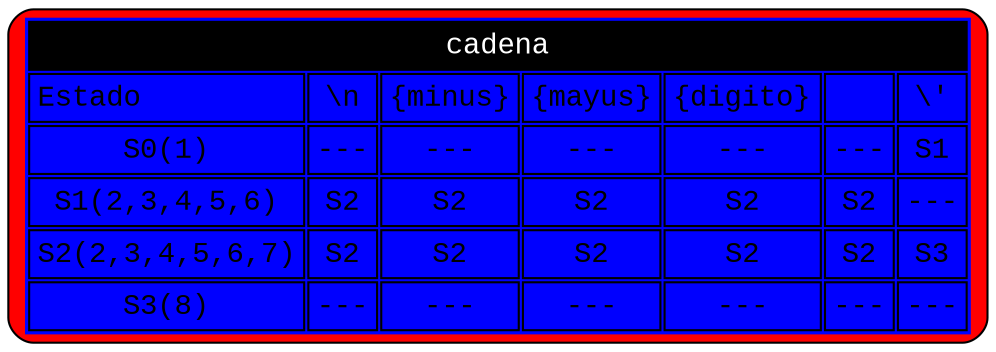 digraph G{
graph [fontsize=30 labelloc="t" label="" splines=true overlap=false rankdir = "LR"];

"state5" [ style = "filled" penwidth = 1 fillcolor="red" fontname = "Courier New" shape = "Mrecord" label =
<<table border="0" cellborder="1" cellpadding="3" bgcolor="blue">
<tr><td bgcolor="black" align="center" colspan="7"><font color="white">cadena</font></td></tr>

<tr>
<td align="left">Estado</td>
<td>\n</td>
<td>\{minus\}</td>
<td>\{mayus\}</td>
<td>\{digito\}</td>
<td> </td>
<td>\'</td>
</tr>


<tr><td>S0(1)</td>
<td>---</td>
<td>---</td>
<td>---</td>
<td>---</td>
<td>---</td>
<td>S1</td>
</tr>
<tr><td>S1(2,3,4,5,6)</td>
<td>S2</td>
<td>S2</td>
<td>S2</td>
<td>S2</td>
<td>S2</td>
<td>---</td>
</tr>
<tr><td>S2(2,3,4,5,6,7)</td>
<td>S2</td>
<td>S2</td>
<td>S2</td>
<td>S2</td>
<td>S2</td>
<td>S3</td>
</tr>
<tr><td>S3(8)</td>
<td>---</td>
<td>---</td>
<td>---</td>
<td>---</td>
<td>---</td>
<td>---</td>
</tr>

 </table>>];}
